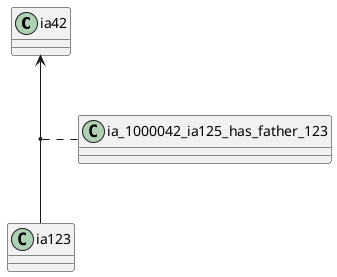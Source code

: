 {
  "sha1": "k4lpibv55zjmq9f4suce55jre6f8tj8",
  "insertion": {
    "when": "2024-06-03T18:59:32.614Z",
    "user": "plantuml@gmail.com"
  }
}
@startuml
ia42 -up-> ia123
'(ia42, ia123) . ia_1000042_ia125_has_father_123
(ia123, ia42) . ia_1000042_ia125_has_father_123
@enduml
